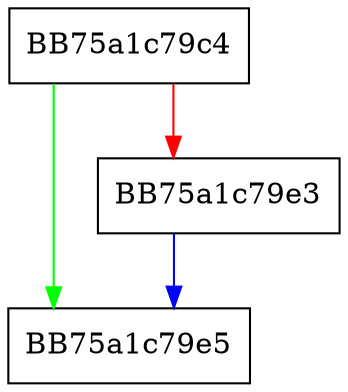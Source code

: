 digraph pem_write_dword {
  node [shape="box"];
  graph [splines=ortho];
  BB75a1c79c4 -> BB75a1c79e5 [color="green"];
  BB75a1c79c4 -> BB75a1c79e3 [color="red"];
  BB75a1c79e3 -> BB75a1c79e5 [color="blue"];
}